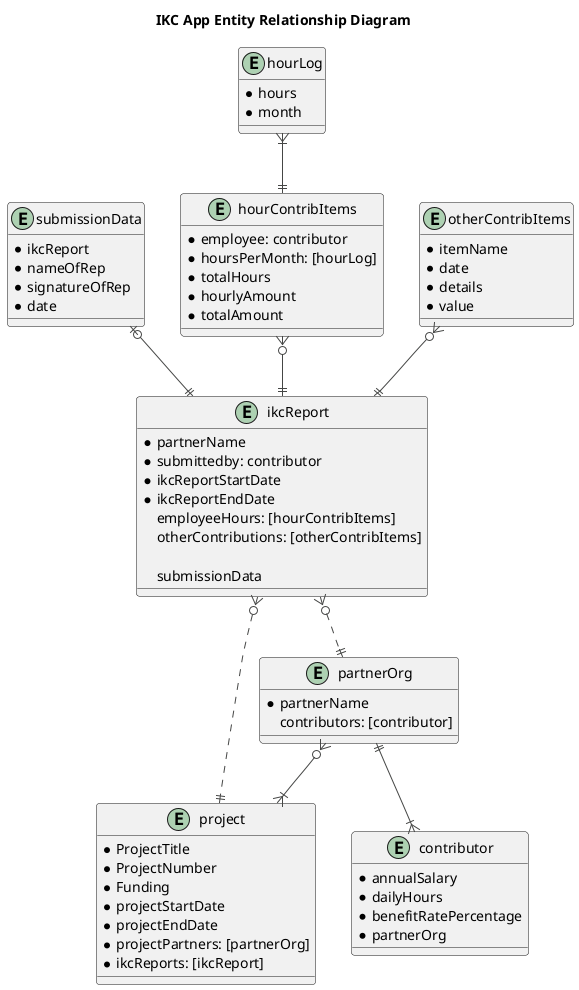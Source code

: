@startuml IKC Schema
title IKC App Entity Relationship Diagram
!theme vibrant
skinparam linetype polyline
skinparam ConditionEndStyle hline

entity project {
    * ProjectTitle
    * ProjectNumber
    * Funding
    * projectStartDate
    * projectEndDate
    * projectPartners: [partnerOrg]
    * ikcReports: [ikcReport]
}

entity contributor {
    * annualSalary
    * dailyHours
    * benefitRatePercentage
    * partnerOrg
}

entity partnerOrg {
    * partnerName
    contributors: [contributor]
}

partnerOrg }o--|{ project
partnerOrg ||--|{ contributor

entity ikcReport {
    * partnerName
    * submittedby: contributor
    * ikcReportStartDate
    * ikcReportEndDate
    employeeHours: [hourContribItems]
    otherContributions: [otherContribItems]

    submissionData
}

ikcReport }o..|| project 
ikcReport }o..|| partnerOrg

entity submissionData {
    * ikcReport
    * nameOfRep
    * signatureOfRep
    * date
}

submissionData |o--|| ikcReport


entity hourContribItems {
    * employee: contributor
    * hoursPerMonth: [hourLog]
    * totalHours
    * hourlyAmount
    * totalAmount
}

hourContribItems }o--|| ikcReport

entity hourLog {
    * hours
    * month
}

hourLog }|--|| hourContribItems

entity otherContribItems {
    * itemName
    * date
    * details
    * value
}
otherContribItems }o--|| ikcReport

@enduml